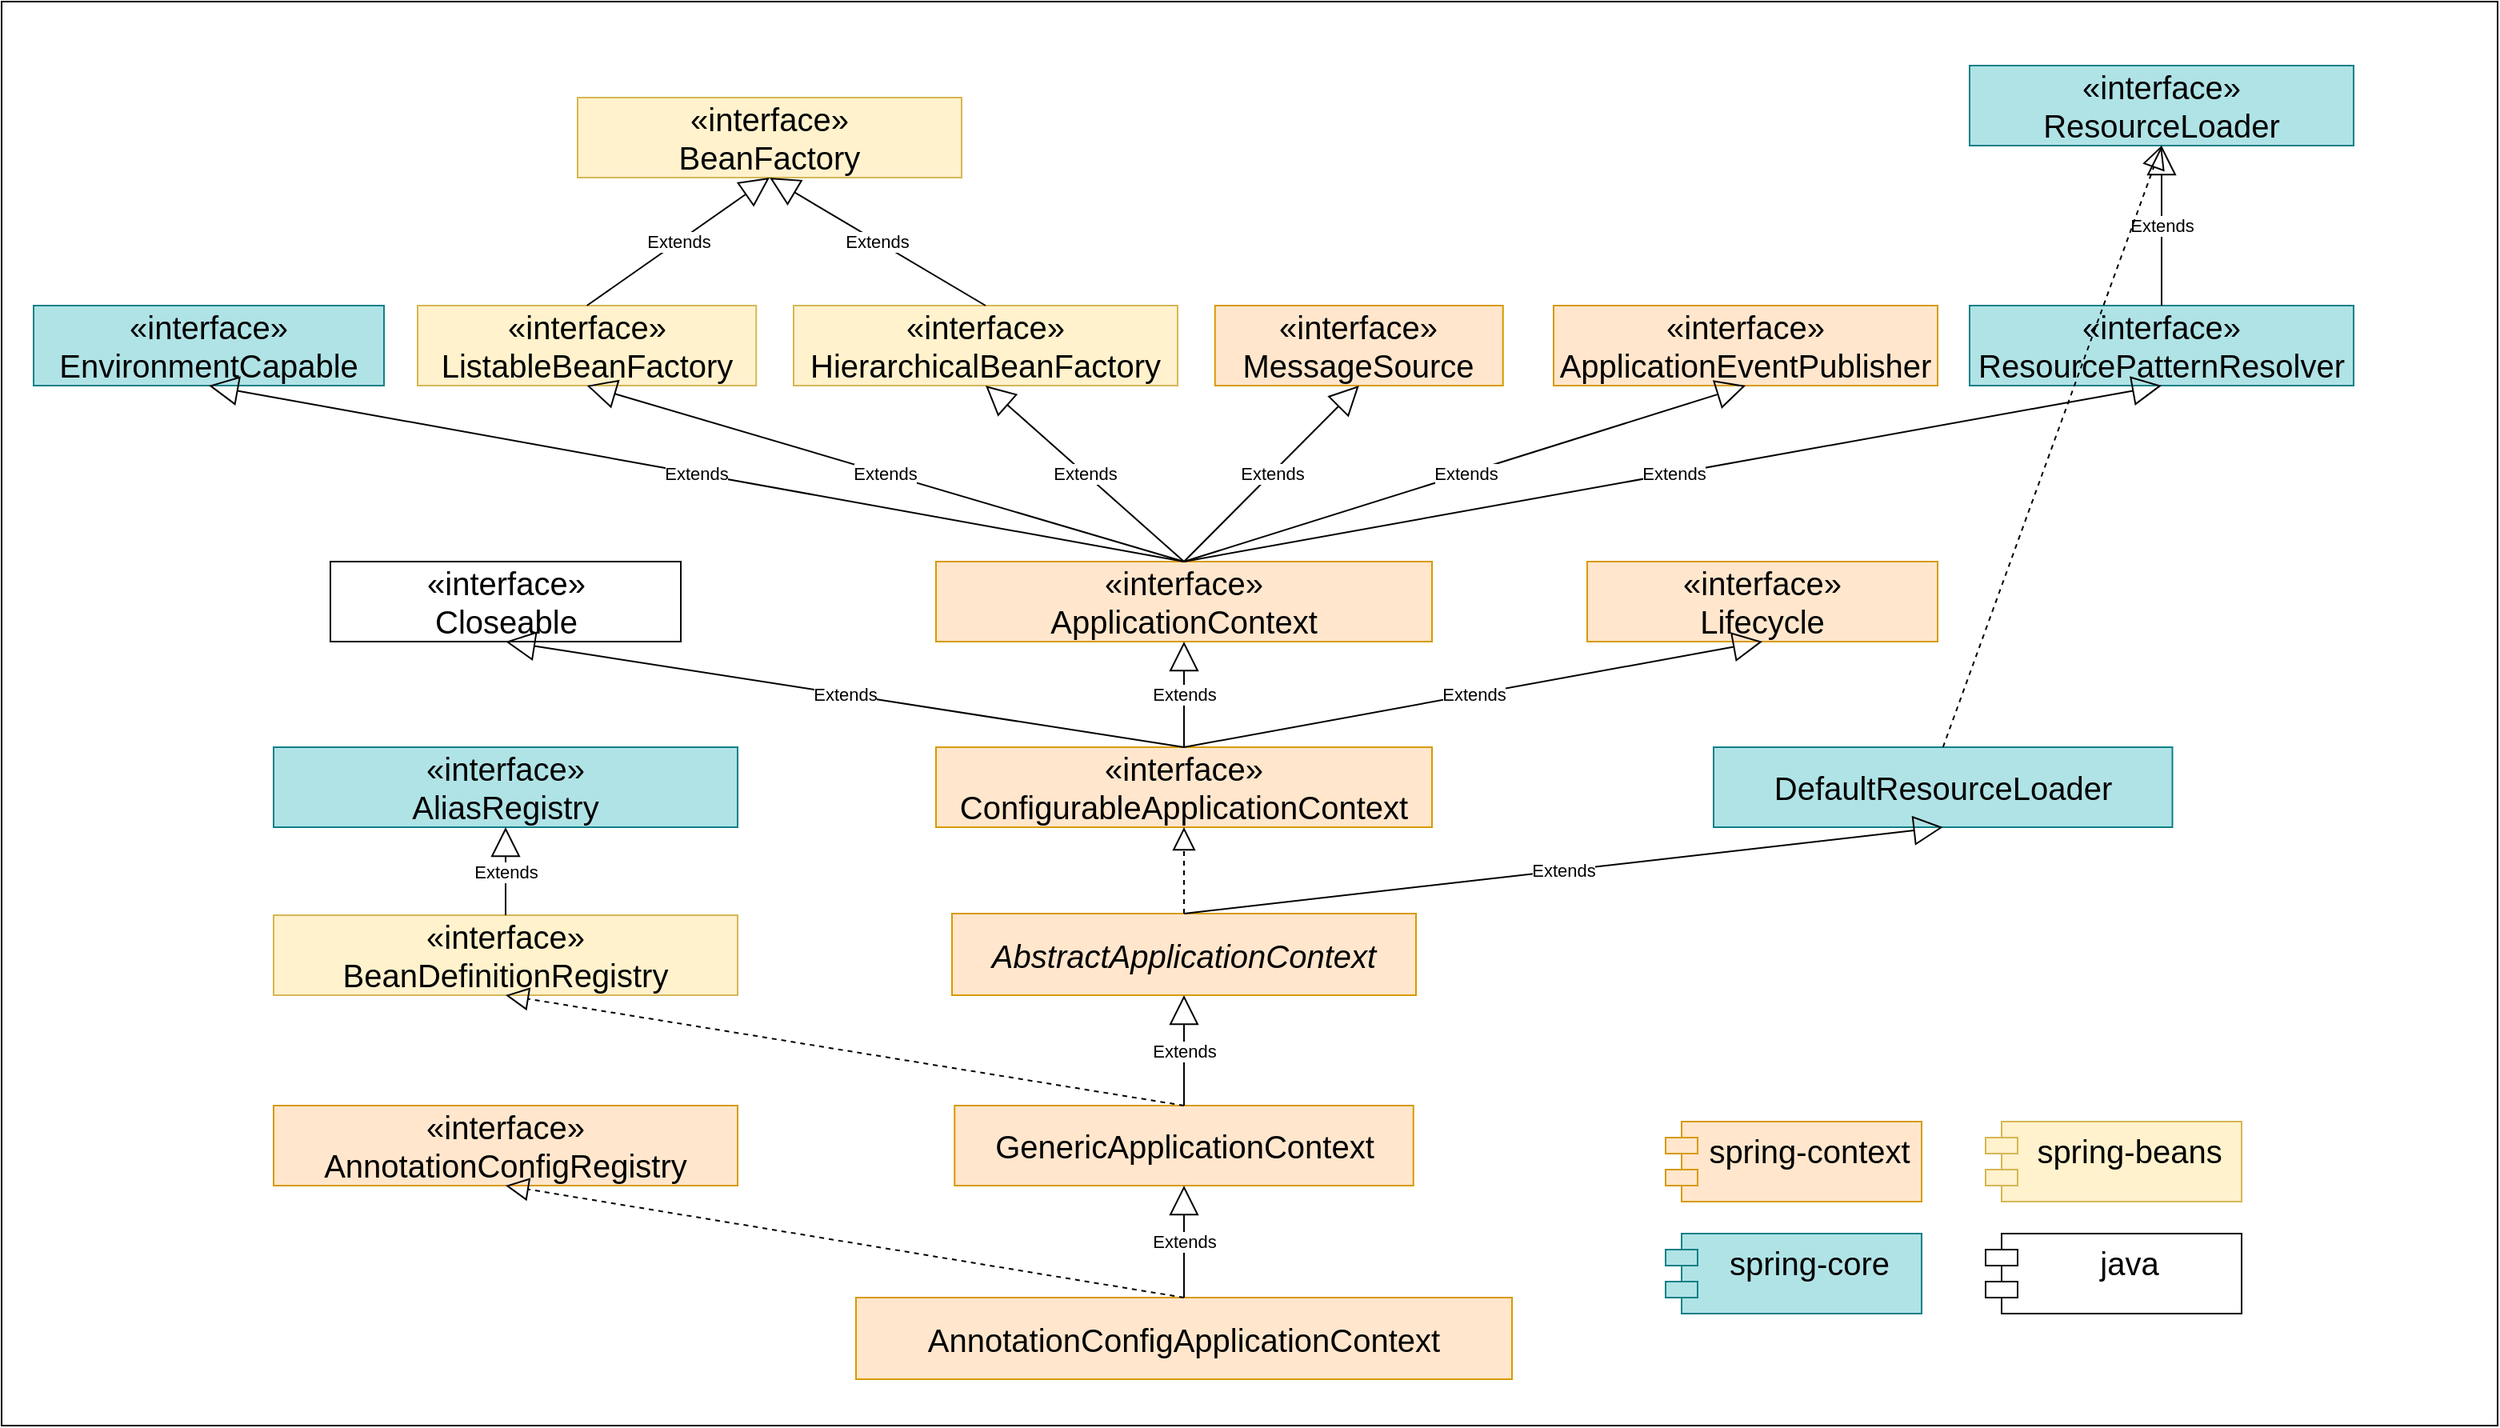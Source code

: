 <mxfile version="28.2.7">
  <diagram name="第 1 页" id="A2wYnKDMZFF023bxGnZ8">
    <mxGraphModel dx="1426" dy="1957" grid="1" gridSize="10" guides="1" tooltips="1" connect="1" arrows="1" fold="1" page="1" pageScale="1" pageWidth="827" pageHeight="1169" math="0" shadow="0">
      <root>
        <mxCell id="0" />
        <mxCell id="1" parent="0" />
        <mxCell id="lc5mf7nCTQjh2SExQ85K-13" value="" style="rounded=0;whiteSpace=wrap;html=1;" parent="1" vertex="1">
          <mxGeometry x="820" y="-470" width="1560" height="890" as="geometry" />
        </mxCell>
        <mxCell id="1i7iyDztXm2SfSE6uJK3-13" value="&lt;div&gt;AnnotationConfigApplicationContext&lt;/div&gt;" style="html=1;whiteSpace=wrap;fontSize=20;verticalAlign=middle;align=center;fillColor=#ffe6cc;strokeColor=#d79b00;" parent="1" vertex="1">
          <mxGeometry x="1354" y="340" width="410" height="51" as="geometry" />
        </mxCell>
        <mxCell id="1i7iyDztXm2SfSE6uJK3-25" value="GenericApplicationContext" style="html=1;whiteSpace=wrap;fontSize=20;fillColor=#ffe6cc;strokeColor=#d79b00;" parent="1" vertex="1">
          <mxGeometry x="1415.63" y="220" width="286.75" height="50" as="geometry" />
        </mxCell>
        <mxCell id="lc5mf7nCTQjh2SExQ85K-7" value="Extends" style="endArrow=block;endSize=16;endFill=0;html=1;rounded=0;exitX=0.5;exitY=0;exitDx=0;exitDy=0;entryX=0.5;entryY=1;entryDx=0;entryDy=0;" parent="1" source="1i7iyDztXm2SfSE6uJK3-13" target="1i7iyDztXm2SfSE6uJK3-25" edge="1">
          <mxGeometry width="160" relative="1" as="geometry">
            <mxPoint x="1484" y="410" as="sourcePoint" />
            <mxPoint x="1644" y="410" as="targetPoint" />
          </mxGeometry>
        </mxCell>
        <mxCell id="lc5mf7nCTQjh2SExQ85K-15" value="spring-context&lt;div&gt;&lt;br&gt;&lt;/div&gt;" style="shape=module;align=left;spacingLeft=20;align=center;verticalAlign=top;whiteSpace=wrap;html=1;fontSize=20;fillColor=#ffe6cc;strokeColor=#d79b00;" parent="1" vertex="1">
          <mxGeometry x="1860" y="230" width="160" height="50" as="geometry" />
        </mxCell>
        <mxCell id="Dl0aHl0LSAV_cRfp30VN-1" value="AbstractApplicationContext" style="html=1;whiteSpace=wrap;fontSize=20;verticalAlign=middle;align=center;fontStyle=2;fillColor=#ffe6cc;strokeColor=#d79b00;" parent="1" vertex="1">
          <mxGeometry x="1414" y="100" width="290" height="51" as="geometry" />
        </mxCell>
        <mxCell id="Dl0aHl0LSAV_cRfp30VN-2" value="Extends" style="endArrow=block;endSize=16;endFill=0;html=1;rounded=0;exitX=0.5;exitY=0;exitDx=0;exitDy=0;entryX=0.5;entryY=1;entryDx=0;entryDy=0;" parent="1" source="1i7iyDztXm2SfSE6uJK3-25" target="Dl0aHl0LSAV_cRfp30VN-1" edge="1">
          <mxGeometry width="160" relative="1" as="geometry">
            <mxPoint x="2227.25" y="170" as="sourcePoint" />
            <mxPoint x="1914" y="140" as="targetPoint" />
          </mxGeometry>
        </mxCell>
        <mxCell id="mEVcy1A5f8fxIJjsYzMS-1" value="«interface»&lt;br&gt;&lt;span&gt;ConfigurableApplicationContext&lt;/span&gt;" style="html=1;whiteSpace=wrap;fontSize=20;fontStyle=0;fillColor=#ffe6cc;strokeColor=#d79b00;" parent="1" vertex="1">
          <mxGeometry x="1404" y="-4" width="310" height="50" as="geometry" />
        </mxCell>
        <mxCell id="mEVcy1A5f8fxIJjsYzMS-2" value="" style="endArrow=block;dashed=1;endFill=0;endSize=12;html=1;rounded=0;exitX=0.5;exitY=0;exitDx=0;exitDy=0;entryX=0.5;entryY=1;entryDx=0;entryDy=0;" parent="1" source="Dl0aHl0LSAV_cRfp30VN-1" target="mEVcy1A5f8fxIJjsYzMS-1" edge="1">
          <mxGeometry width="160" relative="1" as="geometry">
            <mxPoint x="1754" y="96" as="sourcePoint" />
            <mxPoint x="1914" y="96" as="targetPoint" />
          </mxGeometry>
        </mxCell>
        <mxCell id="mEVcy1A5f8fxIJjsYzMS-3" value="«interface»&lt;br&gt;ApplicationContext" style="html=1;whiteSpace=wrap;fontSize=20;fontStyle=0;fillColor=#ffe6cc;strokeColor=#d79b00;" parent="1" vertex="1">
          <mxGeometry x="1404" y="-120" width="310" height="50" as="geometry" />
        </mxCell>
        <mxCell id="mEVcy1A5f8fxIJjsYzMS-4" value="Extends" style="endArrow=block;endSize=16;endFill=0;html=1;rounded=0;exitX=0.5;exitY=0;exitDx=0;exitDy=0;entryX=0.5;entryY=1;entryDx=0;entryDy=0;" parent="1" source="mEVcy1A5f8fxIJjsYzMS-1" target="mEVcy1A5f8fxIJjsYzMS-3" edge="1">
          <mxGeometry width="160" relative="1" as="geometry">
            <mxPoint x="1794" y="70" as="sourcePoint" />
            <mxPoint x="1954" y="70" as="targetPoint" />
          </mxGeometry>
        </mxCell>
        <mxCell id="mEVcy1A5f8fxIJjsYzMS-5" value="«interface»&lt;br&gt;EnvironmentCapable" style="html=1;whiteSpace=wrap;fontSize=20;fontStyle=0;fillColor=#b0e3e6;strokeColor=#0e8088;" parent="1" vertex="1">
          <mxGeometry x="840" y="-280" width="219" height="50" as="geometry" />
        </mxCell>
        <mxCell id="mEVcy1A5f8fxIJjsYzMS-6" value="«interface»&lt;br&gt;ListableBeanFactory" style="html=1;whiteSpace=wrap;fontSize=20;fontStyle=0;fillColor=#fff2cc;strokeColor=#d6b656;" parent="1" vertex="1">
          <mxGeometry x="1080.01" y="-280" width="211.62" height="50" as="geometry" />
        </mxCell>
        <mxCell id="mEVcy1A5f8fxIJjsYzMS-7" value="«interface»&lt;br&gt;HierarchicalBeanFactory" style="html=1;whiteSpace=wrap;fontSize=20;fontStyle=0;fillColor=#fff2cc;strokeColor=#d6b656;" parent="1" vertex="1">
          <mxGeometry x="1315" y="-280" width="240" height="50" as="geometry" />
        </mxCell>
        <mxCell id="mEVcy1A5f8fxIJjsYzMS-9" value="Extends" style="endArrow=block;endSize=16;endFill=0;html=1;rounded=0;exitX=0.5;exitY=0;exitDx=0;exitDy=0;entryX=0.5;entryY=1;entryDx=0;entryDy=0;" parent="1" source="mEVcy1A5f8fxIJjsYzMS-3" target="mEVcy1A5f8fxIJjsYzMS-5" edge="1">
          <mxGeometry width="160" relative="1" as="geometry">
            <mxPoint x="1240" y="-180" as="sourcePoint" />
            <mxPoint x="1400" y="-180" as="targetPoint" />
          </mxGeometry>
        </mxCell>
        <mxCell id="mEVcy1A5f8fxIJjsYzMS-10" value="Extends" style="endArrow=block;endSize=16;endFill=0;html=1;rounded=0;exitX=0.5;exitY=0;exitDx=0;exitDy=0;entryX=0.5;entryY=1;entryDx=0;entryDy=0;" parent="1" source="mEVcy1A5f8fxIJjsYzMS-3" target="mEVcy1A5f8fxIJjsYzMS-6" edge="1">
          <mxGeometry width="160" relative="1" as="geometry">
            <mxPoint x="1500" y="-180" as="sourcePoint" />
            <mxPoint x="1660" y="-180" as="targetPoint" />
          </mxGeometry>
        </mxCell>
        <mxCell id="mEVcy1A5f8fxIJjsYzMS-11" value="Extends" style="endArrow=block;endSize=16;endFill=0;html=1;rounded=0;exitX=0.5;exitY=0;exitDx=0;exitDy=0;entryX=0.5;entryY=1;entryDx=0;entryDy=0;" parent="1" source="mEVcy1A5f8fxIJjsYzMS-3" target="mEVcy1A5f8fxIJjsYzMS-7" edge="1">
          <mxGeometry width="160" relative="1" as="geometry">
            <mxPoint x="1500" y="-150" as="sourcePoint" />
            <mxPoint x="1660" y="-150" as="targetPoint" />
          </mxGeometry>
        </mxCell>
        <mxCell id="mEVcy1A5f8fxIJjsYzMS-12" value="«interface»&lt;br&gt;MessageSource" style="html=1;whiteSpace=wrap;fontSize=20;fontStyle=0;fillColor=#ffe6cc;strokeColor=#d79b00;" parent="1" vertex="1">
          <mxGeometry x="1578.38" y="-280" width="180" height="50" as="geometry" />
        </mxCell>
        <mxCell id="mEVcy1A5f8fxIJjsYzMS-13" value="Extends" style="endArrow=block;endSize=16;endFill=0;html=1;rounded=0;exitX=0.5;exitY=0;exitDx=0;exitDy=0;entryX=0.5;entryY=1;entryDx=0;entryDy=0;" parent="1" source="mEVcy1A5f8fxIJjsYzMS-3" target="mEVcy1A5f8fxIJjsYzMS-12" edge="1">
          <mxGeometry width="160" relative="1" as="geometry">
            <mxPoint x="1640" y="-120" as="sourcePoint" />
            <mxPoint x="1800" y="-120" as="targetPoint" />
          </mxGeometry>
        </mxCell>
        <mxCell id="mEVcy1A5f8fxIJjsYzMS-14" value="«interface»&lt;br&gt;ApplicationEventPublisher" style="html=1;whiteSpace=wrap;fontSize=20;fontStyle=0;fillColor=#ffe6cc;strokeColor=#d79b00;" parent="1" vertex="1">
          <mxGeometry x="1790" y="-280" width="240" height="50" as="geometry" />
        </mxCell>
        <mxCell id="mEVcy1A5f8fxIJjsYzMS-15" value="«interface»&lt;br&gt;ResourcePatternResolver" style="html=1;whiteSpace=wrap;fontSize=20;fontStyle=0;fillColor=#b0e3e6;strokeColor=#0e8088;" parent="1" vertex="1">
          <mxGeometry x="2050" y="-280" width="240" height="50" as="geometry" />
        </mxCell>
        <mxCell id="mEVcy1A5f8fxIJjsYzMS-16" value="Extends" style="endArrow=block;endSize=16;endFill=0;html=1;rounded=0;exitX=0.5;exitY=0;exitDx=0;exitDy=0;" parent="1" source="mEVcy1A5f8fxIJjsYzMS-3" edge="1">
          <mxGeometry width="160" relative="1" as="geometry">
            <mxPoint x="1770" y="120" as="sourcePoint" />
            <mxPoint x="1910" y="-230" as="targetPoint" />
          </mxGeometry>
        </mxCell>
        <mxCell id="mEVcy1A5f8fxIJjsYzMS-17" value="Extends" style="endArrow=block;endSize=16;endFill=0;html=1;rounded=0;exitX=0.5;exitY=0;exitDx=0;exitDy=0;entryX=0.5;entryY=1;entryDx=0;entryDy=0;" parent="1" source="mEVcy1A5f8fxIJjsYzMS-3" target="mEVcy1A5f8fxIJjsYzMS-15" edge="1">
          <mxGeometry width="160" relative="1" as="geometry">
            <mxPoint x="1820" y="40" as="sourcePoint" />
            <mxPoint x="1980" y="40" as="targetPoint" />
          </mxGeometry>
        </mxCell>
        <mxCell id="mEVcy1A5f8fxIJjsYzMS-18" value="«interface»&lt;br&gt;ResourceLoader" style="html=1;whiteSpace=wrap;fontSize=20;fontStyle=0;fillColor=#b0e3e6;strokeColor=#0e8088;" parent="1" vertex="1">
          <mxGeometry x="2050" y="-430" width="240" height="50" as="geometry" />
        </mxCell>
        <mxCell id="mEVcy1A5f8fxIJjsYzMS-19" value="Extends" style="endArrow=block;endSize=16;endFill=0;html=1;rounded=0;exitX=0.5;exitY=0;exitDx=0;exitDy=0;entryX=0.5;entryY=1;entryDx=0;entryDy=0;" parent="1" source="mEVcy1A5f8fxIJjsYzMS-15" target="mEVcy1A5f8fxIJjsYzMS-18" edge="1">
          <mxGeometry width="160" relative="1" as="geometry">
            <mxPoint x="2320" y="-280" as="sourcePoint" />
            <mxPoint x="2480" y="-280" as="targetPoint" />
          </mxGeometry>
        </mxCell>
        <mxCell id="mEVcy1A5f8fxIJjsYzMS-20" value="«interface»&lt;br&gt;BeanFactory" style="html=1;whiteSpace=wrap;fontSize=20;fontStyle=0;fillColor=#fff2cc;strokeColor=#d6b656;" parent="1" vertex="1">
          <mxGeometry x="1180" y="-410" width="240" height="50" as="geometry" />
        </mxCell>
        <mxCell id="mEVcy1A5f8fxIJjsYzMS-21" value="Extends" style="endArrow=block;endSize=16;endFill=0;html=1;rounded=0;exitX=0.5;exitY=0;exitDx=0;exitDy=0;entryX=0.5;entryY=1;entryDx=0;entryDy=0;" parent="1" source="mEVcy1A5f8fxIJjsYzMS-6" target="mEVcy1A5f8fxIJjsYzMS-20" edge="1">
          <mxGeometry width="160" relative="1" as="geometry">
            <mxPoint x="1010" y="-350" as="sourcePoint" />
            <mxPoint x="1170" y="-350" as="targetPoint" />
          </mxGeometry>
        </mxCell>
        <mxCell id="mEVcy1A5f8fxIJjsYzMS-22" value="Extends" style="endArrow=block;endSize=16;endFill=0;html=1;rounded=0;exitX=0.5;exitY=0;exitDx=0;exitDy=0;entryX=0.5;entryY=1;entryDx=0;entryDy=0;" parent="1" source="mEVcy1A5f8fxIJjsYzMS-7" target="mEVcy1A5f8fxIJjsYzMS-20" edge="1">
          <mxGeometry width="160" relative="1" as="geometry">
            <mxPoint x="1470" y="-350" as="sourcePoint" />
            <mxPoint x="1630" y="-350" as="targetPoint" />
          </mxGeometry>
        </mxCell>
        <mxCell id="mEVcy1A5f8fxIJjsYzMS-23" value="«interface»&lt;br&gt;AnnotationConfigRegistry" style="html=1;whiteSpace=wrap;fontSize=20;fontStyle=0;fillColor=#ffe6cc;strokeColor=#d79b00;" parent="1" vertex="1">
          <mxGeometry x="990" y="220" width="290" height="50" as="geometry" />
        </mxCell>
        <mxCell id="mEVcy1A5f8fxIJjsYzMS-24" value="" style="endArrow=block;dashed=1;endFill=0;endSize=12;html=1;rounded=0;exitX=0.5;exitY=0;exitDx=0;exitDy=0;entryX=0.5;entryY=1;entryDx=0;entryDy=0;" parent="1" source="1i7iyDztXm2SfSE6uJK3-13" target="mEVcy1A5f8fxIJjsYzMS-23" edge="1">
          <mxGeometry width="160" relative="1" as="geometry">
            <mxPoint x="1130" y="310" as="sourcePoint" />
            <mxPoint x="1290" y="310" as="targetPoint" />
          </mxGeometry>
        </mxCell>
        <mxCell id="mEVcy1A5f8fxIJjsYzMS-25" value="«interface»&lt;br&gt;BeanDefinitionRegistry" style="html=1;whiteSpace=wrap;fontSize=20;fontStyle=0;fillColor=#fff2cc;strokeColor=#d6b656;" parent="1" vertex="1">
          <mxGeometry x="990" y="101" width="290" height="50" as="geometry" />
        </mxCell>
        <mxCell id="mEVcy1A5f8fxIJjsYzMS-26" value="" style="endArrow=block;dashed=1;endFill=0;endSize=12;html=1;rounded=0;exitX=0.5;exitY=0;exitDx=0;exitDy=0;entryX=0.5;entryY=1;entryDx=0;entryDy=0;" parent="1" source="1i7iyDztXm2SfSE6uJK3-25" target="mEVcy1A5f8fxIJjsYzMS-25" edge="1">
          <mxGeometry width="160" relative="1" as="geometry">
            <mxPoint x="1700" y="190" as="sourcePoint" />
            <mxPoint x="1860" y="190" as="targetPoint" />
          </mxGeometry>
        </mxCell>
        <mxCell id="mEVcy1A5f8fxIJjsYzMS-27" value="«interface»&lt;br&gt;AliasRegistry" style="html=1;whiteSpace=wrap;fontSize=20;fontStyle=0;fillColor=#b0e3e6;strokeColor=#0e8088;" parent="1" vertex="1">
          <mxGeometry x="990" y="-4" width="290" height="50" as="geometry" />
        </mxCell>
        <mxCell id="mEVcy1A5f8fxIJjsYzMS-28" value="Extends" style="endArrow=block;endSize=16;endFill=0;html=1;rounded=0;exitX=0.5;exitY=0;exitDx=0;exitDy=0;entryX=0.5;entryY=1;entryDx=0;entryDy=0;" parent="1" source="mEVcy1A5f8fxIJjsYzMS-25" target="mEVcy1A5f8fxIJjsYzMS-27" edge="1">
          <mxGeometry width="160" relative="1" as="geometry">
            <mxPoint x="2090" y="136" as="sourcePoint" />
            <mxPoint x="2250" y="136" as="targetPoint" />
          </mxGeometry>
        </mxCell>
        <mxCell id="mEVcy1A5f8fxIJjsYzMS-29" value="DefaultResourceLoader" style="html=1;whiteSpace=wrap;fontSize=20;fillColor=#b0e3e6;strokeColor=#0e8088;" parent="1" vertex="1">
          <mxGeometry x="1890" y="-4" width="286.75" height="50" as="geometry" />
        </mxCell>
        <mxCell id="mEVcy1A5f8fxIJjsYzMS-30" value="Extends" style="endArrow=block;endSize=16;endFill=0;html=1;rounded=0;exitX=0.5;exitY=0;exitDx=0;exitDy=0;entryX=0.5;entryY=1;entryDx=0;entryDy=0;" parent="1" source="Dl0aHl0LSAV_cRfp30VN-1" target="mEVcy1A5f8fxIJjsYzMS-29" edge="1">
          <mxGeometry width="160" relative="1" as="geometry">
            <mxPoint x="1170" y="90" as="sourcePoint" />
            <mxPoint x="1330" y="90" as="targetPoint" />
          </mxGeometry>
        </mxCell>
        <mxCell id="mEVcy1A5f8fxIJjsYzMS-31" value="" style="endArrow=block;dashed=1;endFill=0;endSize=12;html=1;rounded=0;exitX=0.5;exitY=0;exitDx=0;exitDy=0;entryX=0.5;entryY=1;entryDx=0;entryDy=0;" parent="1" source="mEVcy1A5f8fxIJjsYzMS-29" target="mEVcy1A5f8fxIJjsYzMS-18" edge="1">
          <mxGeometry width="160" relative="1" as="geometry">
            <mxPoint x="1990" y="-60" as="sourcePoint" />
            <mxPoint x="2150" y="-60" as="targetPoint" />
          </mxGeometry>
        </mxCell>
        <mxCell id="mEVcy1A5f8fxIJjsYzMS-32" value="«interface»&lt;br&gt;Lifecycle" style="html=1;whiteSpace=wrap;fontSize=20;fontStyle=0;fillColor=#ffe6cc;strokeColor=#d79b00;" parent="1" vertex="1">
          <mxGeometry x="1811" y="-120" width="219" height="50" as="geometry" />
        </mxCell>
        <mxCell id="mEVcy1A5f8fxIJjsYzMS-33" value="Extends" style="endArrow=block;endSize=16;endFill=0;html=1;rounded=0;exitX=0.5;exitY=0;exitDx=0;exitDy=0;entryX=0.5;entryY=1;entryDx=0;entryDy=0;" parent="1" source="mEVcy1A5f8fxIJjsYzMS-1" target="mEVcy1A5f8fxIJjsYzMS-32" edge="1">
          <mxGeometry width="160" relative="1" as="geometry">
            <mxPoint x="1110" y="-40" as="sourcePoint" />
            <mxPoint x="1270" y="-40" as="targetPoint" />
          </mxGeometry>
        </mxCell>
        <mxCell id="mEVcy1A5f8fxIJjsYzMS-34" value="«interface»&lt;br&gt;Closeable" style="html=1;whiteSpace=wrap;fontSize=20;fontStyle=0;" parent="1" vertex="1">
          <mxGeometry x="1025.5" y="-120" width="219" height="50" as="geometry" />
        </mxCell>
        <mxCell id="mEVcy1A5f8fxIJjsYzMS-35" value="Extends" style="endArrow=block;endSize=16;endFill=0;html=1;rounded=0;exitX=0.5;exitY=0;exitDx=0;exitDy=0;entryX=0.5;entryY=1;entryDx=0;entryDy=0;" parent="1" source="mEVcy1A5f8fxIJjsYzMS-1" target="mEVcy1A5f8fxIJjsYzMS-34" edge="1">
          <mxGeometry width="160" relative="1" as="geometry">
            <mxPoint x="1290" y="-40" as="sourcePoint" />
            <mxPoint x="1450" y="-40" as="targetPoint" />
          </mxGeometry>
        </mxCell>
        <mxCell id="mEVcy1A5f8fxIJjsYzMS-36" value="&lt;div&gt;java&lt;/div&gt;" style="shape=module;align=left;spacingLeft=20;align=center;verticalAlign=top;whiteSpace=wrap;html=1;fontSize=20;" parent="1" vertex="1">
          <mxGeometry x="2060" y="300" width="160" height="50" as="geometry" />
        </mxCell>
        <mxCell id="mEVcy1A5f8fxIJjsYzMS-37" value="spring-beans&lt;div&gt;&lt;br&gt;&lt;/div&gt;" style="shape=module;align=left;spacingLeft=20;align=center;verticalAlign=top;whiteSpace=wrap;html=1;fontSize=20;fillColor=#fff2cc;strokeColor=#d6b656;" parent="1" vertex="1">
          <mxGeometry x="2060" y="230" width="160" height="50" as="geometry" />
        </mxCell>
        <mxCell id="mEVcy1A5f8fxIJjsYzMS-38" value="spring-core&lt;div&gt;&lt;br&gt;&lt;/div&gt;" style="shape=module;align=left;spacingLeft=20;align=center;verticalAlign=top;whiteSpace=wrap;html=1;fontSize=20;fillColor=#b0e3e6;strokeColor=#0e8088;" parent="1" vertex="1">
          <mxGeometry x="1860" y="300" width="160" height="50" as="geometry" />
        </mxCell>
      </root>
    </mxGraphModel>
  </diagram>
</mxfile>
